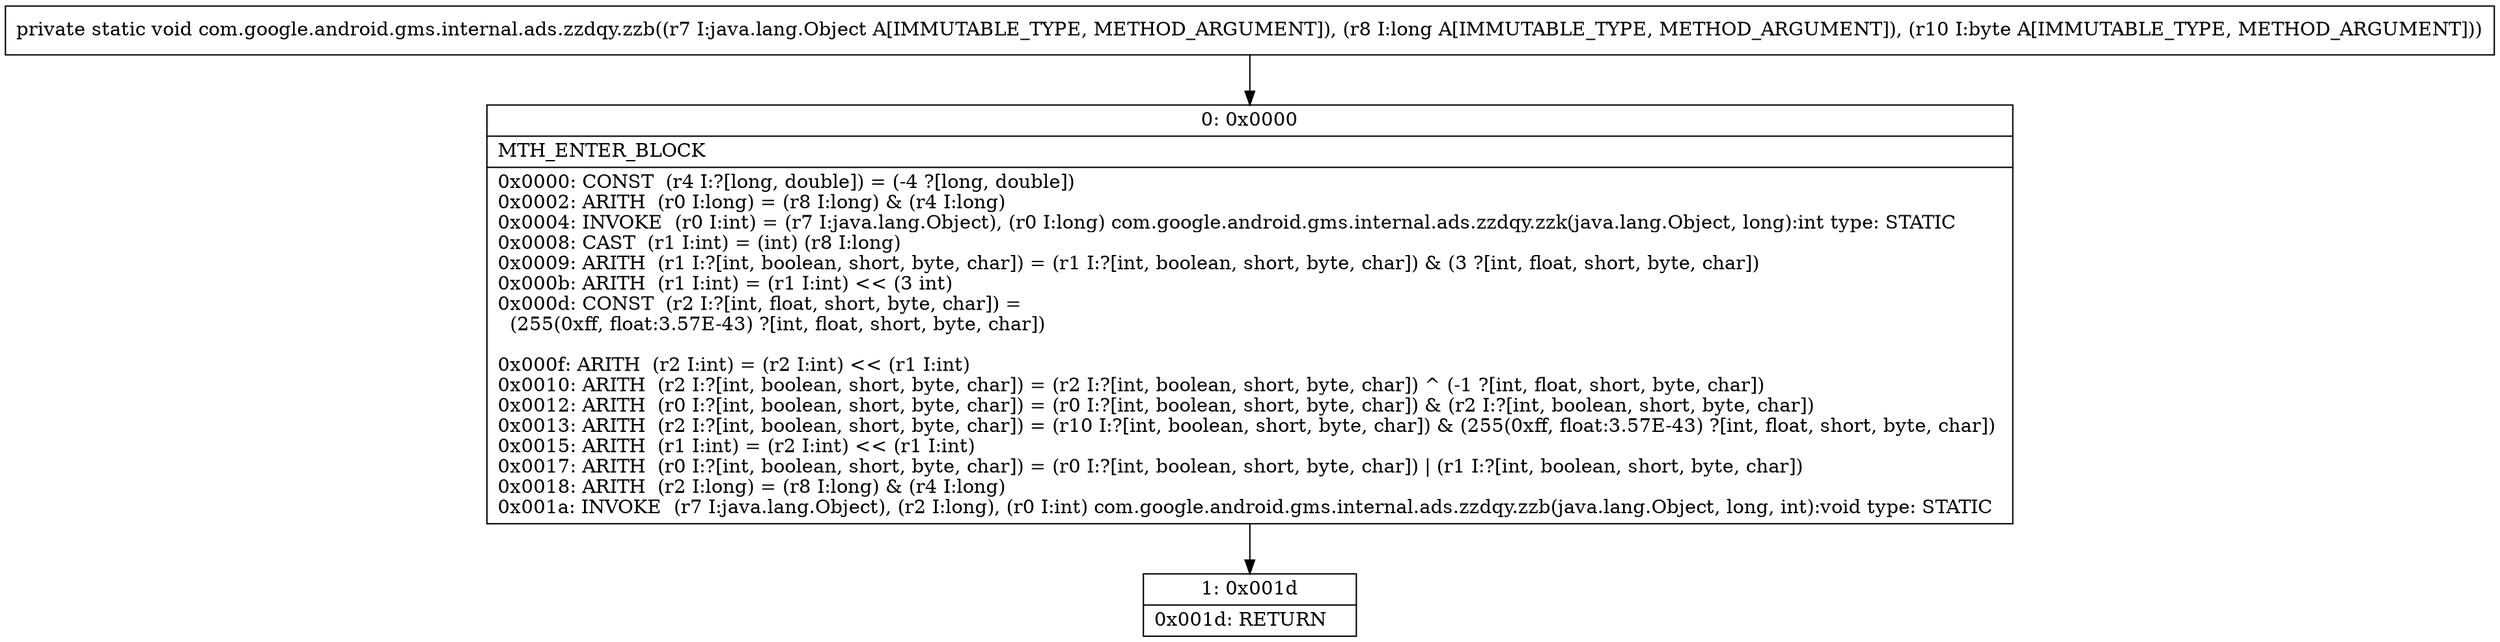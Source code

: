 digraph "CFG forcom.google.android.gms.internal.ads.zzdqy.zzb(Ljava\/lang\/Object;JB)V" {
Node_0 [shape=record,label="{0\:\ 0x0000|MTH_ENTER_BLOCK\l|0x0000: CONST  (r4 I:?[long, double]) = (\-4 ?[long, double]) \l0x0002: ARITH  (r0 I:long) = (r8 I:long) & (r4 I:long) \l0x0004: INVOKE  (r0 I:int) = (r7 I:java.lang.Object), (r0 I:long) com.google.android.gms.internal.ads.zzdqy.zzk(java.lang.Object, long):int type: STATIC \l0x0008: CAST  (r1 I:int) = (int) (r8 I:long) \l0x0009: ARITH  (r1 I:?[int, boolean, short, byte, char]) = (r1 I:?[int, boolean, short, byte, char]) & (3 ?[int, float, short, byte, char]) \l0x000b: ARITH  (r1 I:int) = (r1 I:int) \<\< (3 int) \l0x000d: CONST  (r2 I:?[int, float, short, byte, char]) = \l  (255(0xff, float:3.57E\-43) ?[int, float, short, byte, char])\l \l0x000f: ARITH  (r2 I:int) = (r2 I:int) \<\< (r1 I:int) \l0x0010: ARITH  (r2 I:?[int, boolean, short, byte, char]) = (r2 I:?[int, boolean, short, byte, char]) ^ (\-1 ?[int, float, short, byte, char]) \l0x0012: ARITH  (r0 I:?[int, boolean, short, byte, char]) = (r0 I:?[int, boolean, short, byte, char]) & (r2 I:?[int, boolean, short, byte, char]) \l0x0013: ARITH  (r2 I:?[int, boolean, short, byte, char]) = (r10 I:?[int, boolean, short, byte, char]) & (255(0xff, float:3.57E\-43) ?[int, float, short, byte, char]) \l0x0015: ARITH  (r1 I:int) = (r2 I:int) \<\< (r1 I:int) \l0x0017: ARITH  (r0 I:?[int, boolean, short, byte, char]) = (r0 I:?[int, boolean, short, byte, char]) \| (r1 I:?[int, boolean, short, byte, char]) \l0x0018: ARITH  (r2 I:long) = (r8 I:long) & (r4 I:long) \l0x001a: INVOKE  (r7 I:java.lang.Object), (r2 I:long), (r0 I:int) com.google.android.gms.internal.ads.zzdqy.zzb(java.lang.Object, long, int):void type: STATIC \l}"];
Node_1 [shape=record,label="{1\:\ 0x001d|0x001d: RETURN   \l}"];
MethodNode[shape=record,label="{private static void com.google.android.gms.internal.ads.zzdqy.zzb((r7 I:java.lang.Object A[IMMUTABLE_TYPE, METHOD_ARGUMENT]), (r8 I:long A[IMMUTABLE_TYPE, METHOD_ARGUMENT]), (r10 I:byte A[IMMUTABLE_TYPE, METHOD_ARGUMENT])) }"];
MethodNode -> Node_0;
Node_0 -> Node_1;
}

